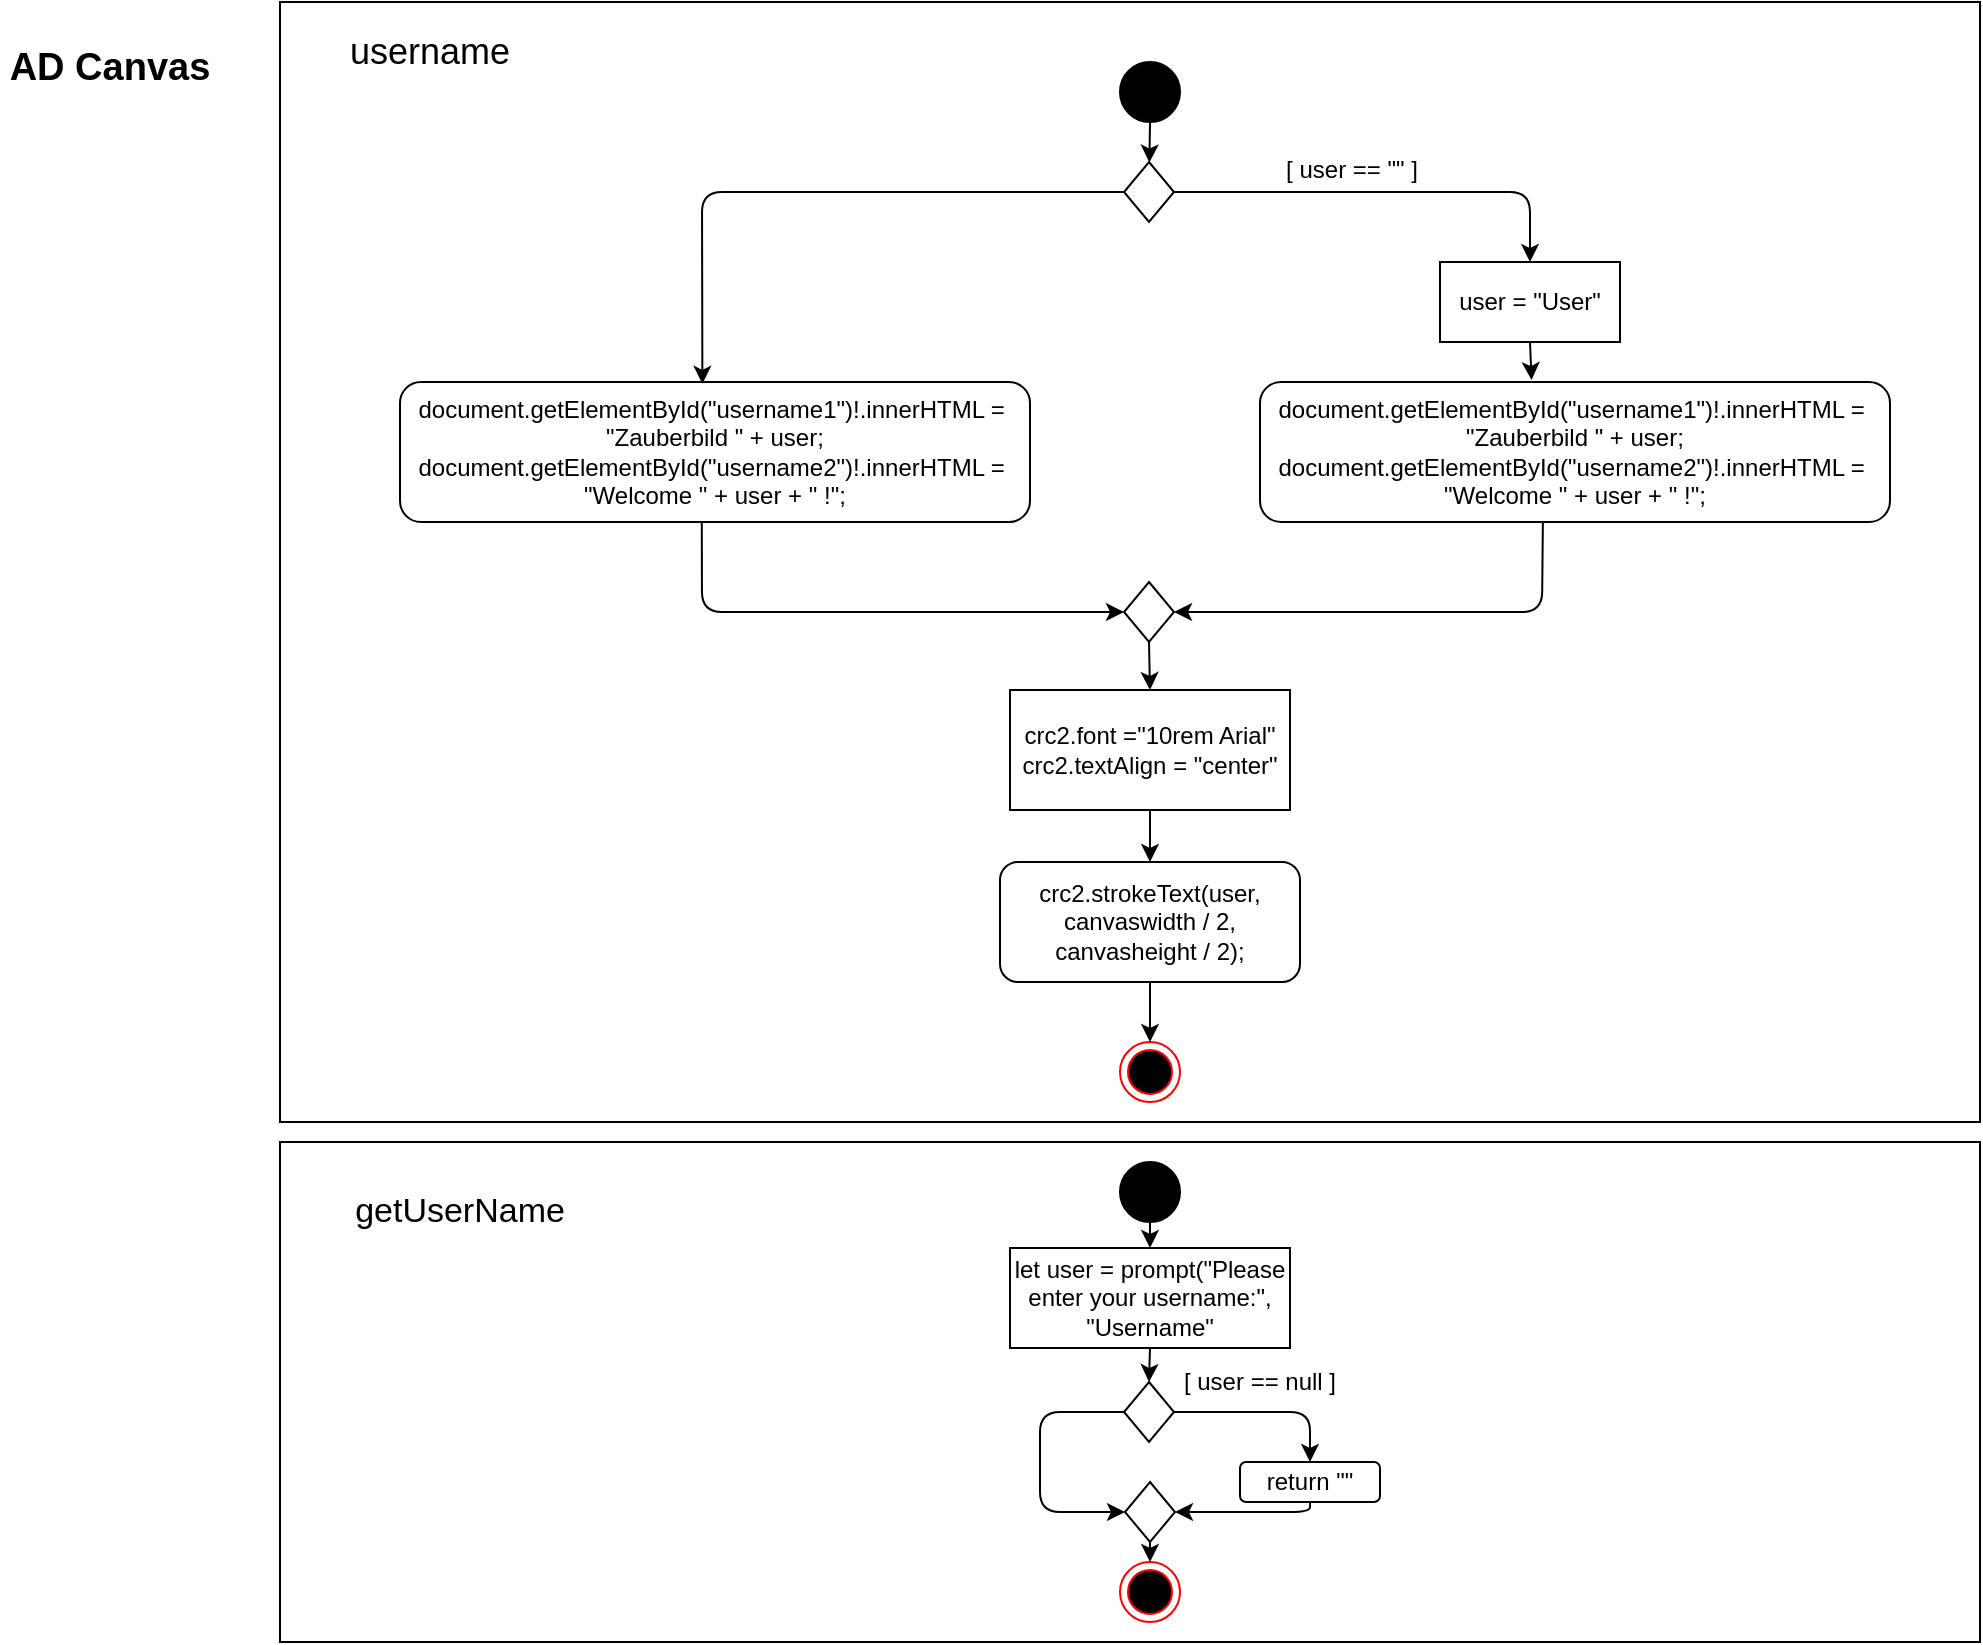 <mxfile version="13.5.7" type="device"><diagram id="UzOY6oxUIFK7IzlJxSNY" name="Page-1"><mxGraphModel dx="1673" dy="967" grid="1" gridSize="10" guides="1" tooltips="1" connect="1" arrows="1" fold="1" page="1" pageScale="1" pageWidth="1169" pageHeight="827" math="0" shadow="0"><root><mxCell id="0"/><mxCell id="1" parent="0"/><mxCell id="QyDvGoxrivvDf6LGLMjJ-49" value="" style="rounded=0;whiteSpace=wrap;html=1;fillColor=#ffffff;" vertex="1" parent="1"><mxGeometry x="150" y="570" width="850" height="250" as="geometry"/></mxCell><mxCell id="QyDvGoxrivvDf6LGLMjJ-27" value="" style="rounded=0;whiteSpace=wrap;html=1;" vertex="1" parent="1"><mxGeometry x="150" width="850" height="560" as="geometry"/></mxCell><mxCell id="QyDvGoxrivvDf6LGLMjJ-1" value="" style="ellipse;whiteSpace=wrap;html=1;aspect=fixed;fillColor=#000000;" vertex="1" parent="1"><mxGeometry x="570" y="30" width="30" height="30" as="geometry"/></mxCell><mxCell id="QyDvGoxrivvDf6LGLMjJ-2" value="&lt;font style=&quot;font-size: 19px&quot;&gt;&lt;b&gt;AD Canvas&lt;/b&gt;&lt;/font&gt;" style="text;html=1;strokeColor=none;fillColor=none;align=center;verticalAlign=middle;whiteSpace=wrap;rounded=0;" vertex="1" parent="1"><mxGeometry x="10" y="10" width="110" height="45" as="geometry"/></mxCell><mxCell id="QyDvGoxrivvDf6LGLMjJ-3" value="" style="endArrow=classic;html=1;exitX=0.5;exitY=1;exitDx=0;exitDy=0;" edge="1" parent="1" source="QyDvGoxrivvDf6LGLMjJ-1" target="QyDvGoxrivvDf6LGLMjJ-4"><mxGeometry width="50" height="50" relative="1" as="geometry"><mxPoint x="680" y="390" as="sourcePoint"/><mxPoint x="585" y="80" as="targetPoint"/></mxGeometry></mxCell><mxCell id="QyDvGoxrivvDf6LGLMjJ-4" value="" style="rhombus;whiteSpace=wrap;html=1;fillColor=none;" vertex="1" parent="1"><mxGeometry x="572" y="80" width="25" height="30" as="geometry"/></mxCell><mxCell id="QyDvGoxrivvDf6LGLMjJ-5" value="" style="endArrow=classic;html=1;exitX=1;exitY=0.5;exitDx=0;exitDy=0;entryX=0.5;entryY=0;entryDx=0;entryDy=0;" edge="1" parent="1" source="QyDvGoxrivvDf6LGLMjJ-4" target="QyDvGoxrivvDf6LGLMjJ-6"><mxGeometry width="50" height="50" relative="1" as="geometry"><mxPoint x="630" y="260" as="sourcePoint"/><mxPoint x="680" y="210" as="targetPoint"/><Array as="points"><mxPoint x="775" y="95"/></Array></mxGeometry></mxCell><mxCell id="QyDvGoxrivvDf6LGLMjJ-6" value="user = &quot;User&quot;" style="rounded=0;whiteSpace=wrap;html=1;fillColor=none;" vertex="1" parent="1"><mxGeometry x="730" y="130" width="90" height="40" as="geometry"/></mxCell><mxCell id="QyDvGoxrivvDf6LGLMjJ-7" value="[ user == &quot;&quot; ]" style="text;html=1;strokeColor=none;fillColor=none;align=center;verticalAlign=middle;whiteSpace=wrap;rounded=0;" vertex="1" parent="1"><mxGeometry x="621" y="74" width="130" height="20" as="geometry"/></mxCell><mxCell id="QyDvGoxrivvDf6LGLMjJ-8" value="&lt;div&gt;document.getElementById(&quot;username1&quot;)!.innerHTML =&amp;nbsp;&lt;/div&gt;&lt;div&gt;&quot;Zauberbild &quot; + user;&lt;/div&gt;&lt;div&gt;document.getElementById(&quot;username2&quot;)!.innerHTML =&amp;nbsp;&lt;/div&gt;&lt;div&gt;&quot;Welcome &quot; + user + &quot; !&quot;;&lt;/div&gt;" style="rounded=1;whiteSpace=wrap;html=1;fillColor=none;" vertex="1" parent="1"><mxGeometry x="640" y="190" width="315" height="70" as="geometry"/></mxCell><mxCell id="QyDvGoxrivvDf6LGLMjJ-9" value="" style="endArrow=classic;html=1;entryX=0.431;entryY=-0.014;entryDx=0;entryDy=0;exitX=0.5;exitY=1;exitDx=0;exitDy=0;entryPerimeter=0;" edge="1" parent="1" source="QyDvGoxrivvDf6LGLMjJ-6" target="QyDvGoxrivvDf6LGLMjJ-8"><mxGeometry width="50" height="50" relative="1" as="geometry"><mxPoint x="660" y="280" as="sourcePoint"/><mxPoint x="710" y="230" as="targetPoint"/></mxGeometry></mxCell><mxCell id="QyDvGoxrivvDf6LGLMjJ-11" value="" style="endArrow=classic;html=1;exitX=0;exitY=0.5;exitDx=0;exitDy=0;entryX=0.48;entryY=0.013;entryDx=0;entryDy=0;entryPerimeter=0;" edge="1" parent="1" source="QyDvGoxrivvDf6LGLMjJ-4" target="QyDvGoxrivvDf6LGLMjJ-12"><mxGeometry width="50" height="50" relative="1" as="geometry"><mxPoint x="630" y="250" as="sourcePoint"/><mxPoint x="480" y="80" as="targetPoint"/><Array as="points"><mxPoint x="361" y="95"/></Array></mxGeometry></mxCell><mxCell id="QyDvGoxrivvDf6LGLMjJ-12" value="&lt;div&gt;document.getElementById(&quot;username1&quot;)!.innerHTML =&amp;nbsp;&lt;/div&gt;&lt;div&gt;&quot;Zauberbild &quot; + user;&lt;/div&gt;&lt;div&gt;document.getElementById(&quot;username2&quot;)!.innerHTML =&amp;nbsp;&lt;/div&gt;&lt;div&gt;&quot;Welcome &quot; + user + &quot; !&quot;;&lt;/div&gt;" style="rounded=1;whiteSpace=wrap;html=1;fillColor=none;" vertex="1" parent="1"><mxGeometry x="210" y="190" width="315" height="70" as="geometry"/></mxCell><mxCell id="QyDvGoxrivvDf6LGLMjJ-14" value="" style="rhombus;whiteSpace=wrap;html=1;fillColor=none;" vertex="1" parent="1"><mxGeometry x="572" y="290" width="25" height="30" as="geometry"/></mxCell><mxCell id="QyDvGoxrivvDf6LGLMjJ-15" value="" style="endArrow=classic;html=1;entryX=0;entryY=0.5;entryDx=0;entryDy=0;exitX=0.479;exitY=1.002;exitDx=0;exitDy=0;exitPerimeter=0;" edge="1" parent="1" source="QyDvGoxrivvDf6LGLMjJ-12" target="QyDvGoxrivvDf6LGLMjJ-14"><mxGeometry width="50" height="50" relative="1" as="geometry"><mxPoint x="630" y="320" as="sourcePoint"/><mxPoint x="680" y="270" as="targetPoint"/><Array as="points"><mxPoint x="361" y="305"/></Array></mxGeometry></mxCell><mxCell id="QyDvGoxrivvDf6LGLMjJ-17" value="" style="endArrow=classic;html=1;entryX=1;entryY=0.5;entryDx=0;entryDy=0;exitX=0.449;exitY=1.007;exitDx=0;exitDy=0;exitPerimeter=0;" edge="1" parent="1" source="QyDvGoxrivvDf6LGLMjJ-8" target="QyDvGoxrivvDf6LGLMjJ-14"><mxGeometry width="50" height="50" relative="1" as="geometry"><mxPoint x="550" y="380" as="sourcePoint"/><mxPoint x="600" y="330" as="targetPoint"/><Array as="points"><mxPoint x="781" y="305"/></Array></mxGeometry></mxCell><mxCell id="QyDvGoxrivvDf6LGLMjJ-19" value="crc2.font =&quot;10rem Arial&quot;&lt;br&gt;crc2.textAlign = &quot;center&quot;" style="rounded=0;whiteSpace=wrap;html=1;fillColor=none;" vertex="1" parent="1"><mxGeometry x="515" y="344" width="140" height="60" as="geometry"/></mxCell><mxCell id="QyDvGoxrivvDf6LGLMjJ-20" value="crc2.strokeText(user, canvaswidth / 2, canvasheight / 2);" style="rounded=1;whiteSpace=wrap;html=1;fillColor=none;" vertex="1" parent="1"><mxGeometry x="510" y="430" width="150" height="60" as="geometry"/></mxCell><mxCell id="QyDvGoxrivvDf6LGLMjJ-22" value="" style="endArrow=classic;html=1;entryX=0.5;entryY=0;entryDx=0;entryDy=0;exitX=0.5;exitY=1;exitDx=0;exitDy=0;" edge="1" parent="1" source="QyDvGoxrivvDf6LGLMjJ-19" target="QyDvGoxrivvDf6LGLMjJ-20"><mxGeometry width="50" height="50" relative="1" as="geometry"><mxPoint x="600" y="470" as="sourcePoint"/><mxPoint x="650" y="420" as="targetPoint"/></mxGeometry></mxCell><mxCell id="QyDvGoxrivvDf6LGLMjJ-24" value="" style="ellipse;html=1;shape=endState;fillColor=#000000;strokeColor=#ff0000;" vertex="1" parent="1"><mxGeometry x="570" y="520" width="30" height="30" as="geometry"/></mxCell><mxCell id="QyDvGoxrivvDf6LGLMjJ-25" value="" style="endArrow=classic;html=1;exitX=0.5;exitY=1;exitDx=0;exitDy=0;" edge="1" parent="1" source="QyDvGoxrivvDf6LGLMjJ-20" target="QyDvGoxrivvDf6LGLMjJ-24"><mxGeometry width="50" height="50" relative="1" as="geometry"><mxPoint x="585" y="490" as="sourcePoint"/><mxPoint x="585" y="590" as="targetPoint"/></mxGeometry></mxCell><mxCell id="QyDvGoxrivvDf6LGLMjJ-26" value="" style="endArrow=classic;html=1;entryX=0.5;entryY=0;entryDx=0;entryDy=0;exitX=0.5;exitY=1;exitDx=0;exitDy=0;" edge="1" parent="1" source="QyDvGoxrivvDf6LGLMjJ-14" target="QyDvGoxrivvDf6LGLMjJ-19"><mxGeometry width="50" height="50" relative="1" as="geometry"><mxPoint x="650" y="390" as="sourcePoint"/><mxPoint x="700" y="340" as="targetPoint"/></mxGeometry></mxCell><mxCell id="QyDvGoxrivvDf6LGLMjJ-28" value="&lt;font style=&quot;font-size: 18px&quot;&gt;username&lt;/font&gt;" style="text;html=1;strokeColor=none;fillColor=none;align=center;verticalAlign=middle;whiteSpace=wrap;rounded=0;" vertex="1" parent="1"><mxGeometry x="180" y="10" width="90" height="30" as="geometry"/></mxCell><mxCell id="QyDvGoxrivvDf6LGLMjJ-29" value="" style="ellipse;whiteSpace=wrap;html=1;aspect=fixed;fillColor=#000000;" vertex="1" parent="1"><mxGeometry x="570" y="580" width="30" height="30" as="geometry"/></mxCell><mxCell id="QyDvGoxrivvDf6LGLMjJ-31" value="let user = prompt(&quot;Please enter your username:&quot;, &quot;Username&quot;" style="rounded=0;whiteSpace=wrap;html=1;fillColor=#ffffff;" vertex="1" parent="1"><mxGeometry x="515" y="623" width="140" height="50" as="geometry"/></mxCell><mxCell id="QyDvGoxrivvDf6LGLMjJ-33" value="" style="rhombus;whiteSpace=wrap;html=1;fillColor=none;" vertex="1" parent="1"><mxGeometry x="572" y="690" width="25" height="30" as="geometry"/></mxCell><mxCell id="QyDvGoxrivvDf6LGLMjJ-34" value="" style="endArrow=classic;html=1;entryX=0.5;entryY=0;entryDx=0;entryDy=0;exitX=0.5;exitY=1;exitDx=0;exitDy=0;" edge="1" parent="1" source="QyDvGoxrivvDf6LGLMjJ-31" target="QyDvGoxrivvDf6LGLMjJ-33"><mxGeometry width="50" height="50" relative="1" as="geometry"><mxPoint x="700" y="580" as="sourcePoint"/><mxPoint x="750" y="530" as="targetPoint"/></mxGeometry></mxCell><mxCell id="QyDvGoxrivvDf6LGLMjJ-35" value="" style="endArrow=classic;html=1;exitX=1;exitY=0.5;exitDx=0;exitDy=0;" edge="1" parent="1" source="QyDvGoxrivvDf6LGLMjJ-33" target="QyDvGoxrivvDf6LGLMjJ-36"><mxGeometry width="50" height="50" relative="1" as="geometry"><mxPoint x="640" y="630" as="sourcePoint"/><mxPoint x="640" y="720" as="targetPoint"/><Array as="points"><mxPoint x="665" y="705"/></Array></mxGeometry></mxCell><mxCell id="QyDvGoxrivvDf6LGLMjJ-36" value="return &quot;&quot;" style="rounded=1;whiteSpace=wrap;html=1;" vertex="1" parent="1"><mxGeometry x="630" y="730" width="70" height="20" as="geometry"/></mxCell><mxCell id="QyDvGoxrivvDf6LGLMjJ-37" value="[ user == null ]" style="text;html=1;strokeColor=none;fillColor=none;align=center;verticalAlign=middle;whiteSpace=wrap;rounded=0;" vertex="1" parent="1"><mxGeometry x="585" y="680" width="110" height="20" as="geometry"/></mxCell><mxCell id="QyDvGoxrivvDf6LGLMjJ-39" value="" style="rhombus;whiteSpace=wrap;html=1;fillColor=none;" vertex="1" parent="1"><mxGeometry x="572.5" y="740" width="25" height="30" as="geometry"/></mxCell><mxCell id="QyDvGoxrivvDf6LGLMjJ-40" value="" style="endArrow=classic;html=1;entryX=1;entryY=0.5;entryDx=0;entryDy=0;exitX=0.5;exitY=1;exitDx=0;exitDy=0;" edge="1" parent="1" source="QyDvGoxrivvDf6LGLMjJ-36" target="QyDvGoxrivvDf6LGLMjJ-39"><mxGeometry width="50" height="50" relative="1" as="geometry"><mxPoint x="630" y="630" as="sourcePoint"/><mxPoint x="680" y="580" as="targetPoint"/><Array as="points"><mxPoint x="665" y="755"/></Array></mxGeometry></mxCell><mxCell id="QyDvGoxrivvDf6LGLMjJ-41" value="" style="endArrow=classic;html=1;entryX=0;entryY=0.5;entryDx=0;entryDy=0;exitX=0;exitY=0.5;exitDx=0;exitDy=0;" edge="1" parent="1" source="QyDvGoxrivvDf6LGLMjJ-33" target="QyDvGoxrivvDf6LGLMjJ-39"><mxGeometry width="50" height="50" relative="1" as="geometry"><mxPoint x="630" y="630" as="sourcePoint"/><mxPoint x="680" y="580" as="targetPoint"/><Array as="points"><mxPoint x="530" y="705"/><mxPoint x="530" y="755"/></Array></mxGeometry></mxCell><mxCell id="QyDvGoxrivvDf6LGLMjJ-43" value="" style="ellipse;html=1;shape=endState;fillColor=#000000;strokeColor=#ff0000;direction=south;" vertex="1" parent="1"><mxGeometry x="570" y="780" width="30" height="30" as="geometry"/></mxCell><mxCell id="QyDvGoxrivvDf6LGLMjJ-46" value="" style="endArrow=classic;html=1;entryX=0;entryY=0.5;entryDx=0;entryDy=0;exitX=0.5;exitY=1;exitDx=0;exitDy=0;" edge="1" parent="1" source="QyDvGoxrivvDf6LGLMjJ-39" target="QyDvGoxrivvDf6LGLMjJ-43"><mxGeometry relative="1" as="geometry"><mxPoint x="550" y="720" as="sourcePoint"/><mxPoint x="650" y="720" as="targetPoint"/></mxGeometry></mxCell><mxCell id="QyDvGoxrivvDf6LGLMjJ-50" value="&lt;font style=&quot;font-size: 17px&quot;&gt;getUserName&lt;/font&gt;" style="text;html=1;strokeColor=none;fillColor=none;align=center;verticalAlign=middle;whiteSpace=wrap;rounded=0;" vertex="1" parent="1"><mxGeometry x="180" y="590" width="120" height="30" as="geometry"/></mxCell><mxCell id="QyDvGoxrivvDf6LGLMjJ-51" value="" style="endArrow=classic;html=1;exitX=0.5;exitY=1;exitDx=0;exitDy=0;entryX=0.5;entryY=0;entryDx=0;entryDy=0;" edge="1" parent="1" source="QyDvGoxrivvDf6LGLMjJ-29" target="QyDvGoxrivvDf6LGLMjJ-31"><mxGeometry width="50" height="50" relative="1" as="geometry"><mxPoint x="590" y="620" as="sourcePoint"/><mxPoint x="640" y="570" as="targetPoint"/></mxGeometry></mxCell></root></mxGraphModel></diagram></mxfile>